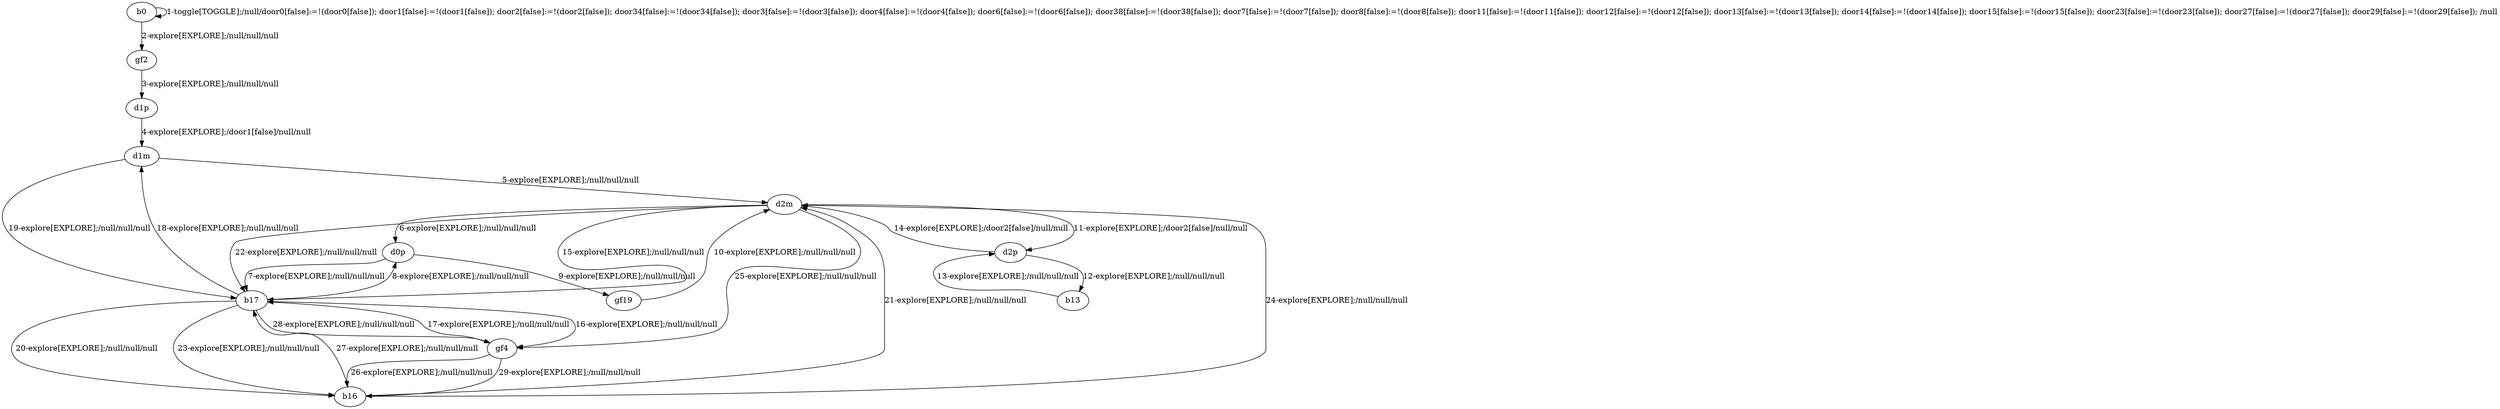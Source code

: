 # Total number of goals covered by this test: 1
# d2m --> b17

digraph g {
"b0" -> "b0" [label = "1-toggle[TOGGLE];/null/door0[false]:=!(door0[false]); door1[false]:=!(door1[false]); door2[false]:=!(door2[false]); door34[false]:=!(door34[false]); door3[false]:=!(door3[false]); door4[false]:=!(door4[false]); door6[false]:=!(door6[false]); door38[false]:=!(door38[false]); door7[false]:=!(door7[false]); door8[false]:=!(door8[false]); door11[false]:=!(door11[false]); door12[false]:=!(door12[false]); door13[false]:=!(door13[false]); door14[false]:=!(door14[false]); door15[false]:=!(door15[false]); door23[false]:=!(door23[false]); door27[false]:=!(door27[false]); door29[false]:=!(door29[false]); /null"];
"b0" -> "gf2" [label = "2-explore[EXPLORE];/null/null/null"];
"gf2" -> "d1p" [label = "3-explore[EXPLORE];/null/null/null"];
"d1p" -> "d1m" [label = "4-explore[EXPLORE];/door1[false]/null/null"];
"d1m" -> "d2m" [label = "5-explore[EXPLORE];/null/null/null"];
"d2m" -> "d0p" [label = "6-explore[EXPLORE];/null/null/null"];
"d0p" -> "b17" [label = "7-explore[EXPLORE];/null/null/null"];
"b17" -> "d0p" [label = "8-explore[EXPLORE];/null/null/null"];
"d0p" -> "gf19" [label = "9-explore[EXPLORE];/null/null/null"];
"gf19" -> "d2m" [label = "10-explore[EXPLORE];/null/null/null"];
"d2m" -> "d2p" [label = "11-explore[EXPLORE];/door2[false]/null/null"];
"d2p" -> "b13" [label = "12-explore[EXPLORE];/null/null/null"];
"b13" -> "d2p" [label = "13-explore[EXPLORE];/null/null/null"];
"d2p" -> "d2m" [label = "14-explore[EXPLORE];/door2[false]/null/null"];
"d2m" -> "b17" [label = "15-explore[EXPLORE];/null/null/null"];
"b17" -> "gf4" [label = "16-explore[EXPLORE];/null/null/null"];
"gf4" -> "b17" [label = "17-explore[EXPLORE];/null/null/null"];
"b17" -> "d1m" [label = "18-explore[EXPLORE];/null/null/null"];
"d1m" -> "b17" [label = "19-explore[EXPLORE];/null/null/null"];
"b17" -> "b16" [label = "20-explore[EXPLORE];/null/null/null"];
"b16" -> "d2m" [label = "21-explore[EXPLORE];/null/null/null"];
"d2m" -> "b17" [label = "22-explore[EXPLORE];/null/null/null"];
"b17" -> "b16" [label = "23-explore[EXPLORE];/null/null/null"];
"b16" -> "d2m" [label = "24-explore[EXPLORE];/null/null/null"];
"d2m" -> "gf4" [label = "25-explore[EXPLORE];/null/null/null"];
"gf4" -> "b16" [label = "26-explore[EXPLORE];/null/null/null"];
"b16" -> "b17" [label = "27-explore[EXPLORE];/null/null/null"];
"b17" -> "gf4" [label = "28-explore[EXPLORE];/null/null/null"];
"gf4" -> "b16" [label = "29-explore[EXPLORE];/null/null/null"];
}